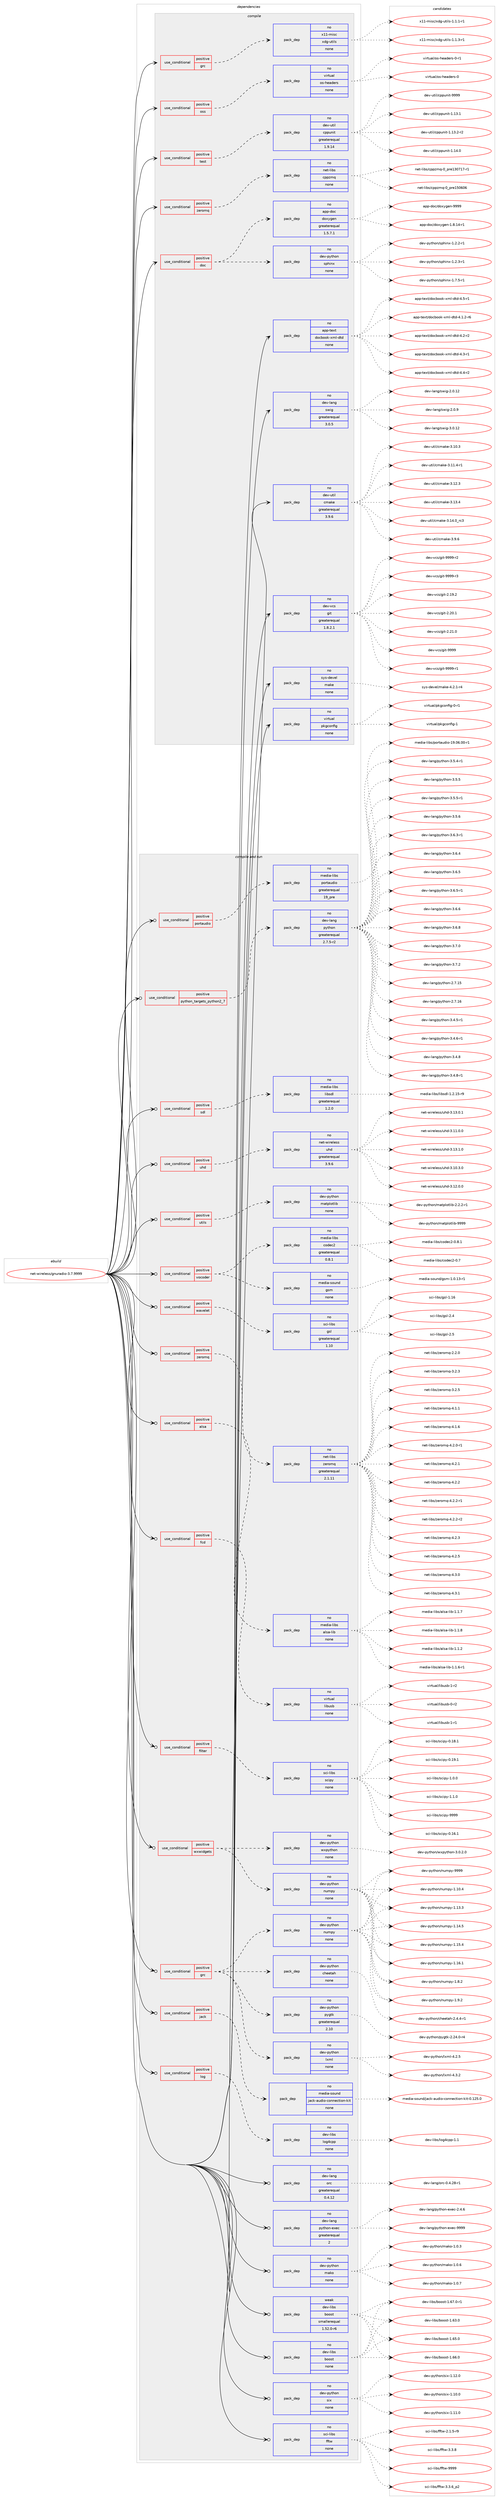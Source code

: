 digraph prolog {

# *************
# Graph options
# *************

newrank=true;
concentrate=true;
compound=true;
graph [rankdir=LR,fontname=Helvetica,fontsize=10,ranksep=1.5];#, ranksep=2.5, nodesep=0.2];
edge  [arrowhead=vee];
node  [fontname=Helvetica,fontsize=10];

# **********
# The ebuild
# **********

subgraph cluster_leftcol {
color=gray;
rank=same;
label=<<i>ebuild</i>>;
id [label="net-wireless/gnuradio-3.7.9999", color=red, width=4, href="../net-wireless/gnuradio-3.7.9999.svg"];
}

# ****************
# The dependencies
# ****************

subgraph cluster_midcol {
color=gray;
label=<<i>dependencies</i>>;
subgraph cluster_compile {
fillcolor="#eeeeee";
style=filled;
label=<<i>compile</i>>;
subgraph cond451249 {
dependency1680207 [label=<<TABLE BORDER="0" CELLBORDER="1" CELLSPACING="0" CELLPADDING="4"><TR><TD ROWSPAN="3" CELLPADDING="10">use_conditional</TD></TR><TR><TD>positive</TD></TR><TR><TD>doc</TD></TR></TABLE>>, shape=none, color=red];
subgraph pack1201454 {
dependency1680208 [label=<<TABLE BORDER="0" CELLBORDER="1" CELLSPACING="0" CELLPADDING="4" WIDTH="220"><TR><TD ROWSPAN="6" CELLPADDING="30">pack_dep</TD></TR><TR><TD WIDTH="110">no</TD></TR><TR><TD>app-doc</TD></TR><TR><TD>doxygen</TD></TR><TR><TD>greaterequal</TD></TR><TR><TD>1.5.7.1</TD></TR></TABLE>>, shape=none, color=blue];
}
dependency1680207:e -> dependency1680208:w [weight=20,style="dashed",arrowhead="vee"];
subgraph pack1201455 {
dependency1680209 [label=<<TABLE BORDER="0" CELLBORDER="1" CELLSPACING="0" CELLPADDING="4" WIDTH="220"><TR><TD ROWSPAN="6" CELLPADDING="30">pack_dep</TD></TR><TR><TD WIDTH="110">no</TD></TR><TR><TD>dev-python</TD></TR><TR><TD>sphinx</TD></TR><TR><TD>none</TD></TR><TR><TD></TD></TR></TABLE>>, shape=none, color=blue];
}
dependency1680207:e -> dependency1680209:w [weight=20,style="dashed",arrowhead="vee"];
}
id:e -> dependency1680207:w [weight=20,style="solid",arrowhead="vee"];
subgraph cond451250 {
dependency1680210 [label=<<TABLE BORDER="0" CELLBORDER="1" CELLSPACING="0" CELLPADDING="4"><TR><TD ROWSPAN="3" CELLPADDING="10">use_conditional</TD></TR><TR><TD>positive</TD></TR><TR><TD>grc</TD></TR></TABLE>>, shape=none, color=red];
subgraph pack1201456 {
dependency1680211 [label=<<TABLE BORDER="0" CELLBORDER="1" CELLSPACING="0" CELLPADDING="4" WIDTH="220"><TR><TD ROWSPAN="6" CELLPADDING="30">pack_dep</TD></TR><TR><TD WIDTH="110">no</TD></TR><TR><TD>x11-misc</TD></TR><TR><TD>xdg-utils</TD></TR><TR><TD>none</TD></TR><TR><TD></TD></TR></TABLE>>, shape=none, color=blue];
}
dependency1680210:e -> dependency1680211:w [weight=20,style="dashed",arrowhead="vee"];
}
id:e -> dependency1680210:w [weight=20,style="solid",arrowhead="vee"];
subgraph cond451251 {
dependency1680212 [label=<<TABLE BORDER="0" CELLBORDER="1" CELLSPACING="0" CELLPADDING="4"><TR><TD ROWSPAN="3" CELLPADDING="10">use_conditional</TD></TR><TR><TD>positive</TD></TR><TR><TD>oss</TD></TR></TABLE>>, shape=none, color=red];
subgraph pack1201457 {
dependency1680213 [label=<<TABLE BORDER="0" CELLBORDER="1" CELLSPACING="0" CELLPADDING="4" WIDTH="220"><TR><TD ROWSPAN="6" CELLPADDING="30">pack_dep</TD></TR><TR><TD WIDTH="110">no</TD></TR><TR><TD>virtual</TD></TR><TR><TD>os-headers</TD></TR><TR><TD>none</TD></TR><TR><TD></TD></TR></TABLE>>, shape=none, color=blue];
}
dependency1680212:e -> dependency1680213:w [weight=20,style="dashed",arrowhead="vee"];
}
id:e -> dependency1680212:w [weight=20,style="solid",arrowhead="vee"];
subgraph cond451252 {
dependency1680214 [label=<<TABLE BORDER="0" CELLBORDER="1" CELLSPACING="0" CELLPADDING="4"><TR><TD ROWSPAN="3" CELLPADDING="10">use_conditional</TD></TR><TR><TD>positive</TD></TR><TR><TD>test</TD></TR></TABLE>>, shape=none, color=red];
subgraph pack1201458 {
dependency1680215 [label=<<TABLE BORDER="0" CELLBORDER="1" CELLSPACING="0" CELLPADDING="4" WIDTH="220"><TR><TD ROWSPAN="6" CELLPADDING="30">pack_dep</TD></TR><TR><TD WIDTH="110">no</TD></TR><TR><TD>dev-util</TD></TR><TR><TD>cppunit</TD></TR><TR><TD>greaterequal</TD></TR><TR><TD>1.9.14</TD></TR></TABLE>>, shape=none, color=blue];
}
dependency1680214:e -> dependency1680215:w [weight=20,style="dashed",arrowhead="vee"];
}
id:e -> dependency1680214:w [weight=20,style="solid",arrowhead="vee"];
subgraph cond451253 {
dependency1680216 [label=<<TABLE BORDER="0" CELLBORDER="1" CELLSPACING="0" CELLPADDING="4"><TR><TD ROWSPAN="3" CELLPADDING="10">use_conditional</TD></TR><TR><TD>positive</TD></TR><TR><TD>zeromq</TD></TR></TABLE>>, shape=none, color=red];
subgraph pack1201459 {
dependency1680217 [label=<<TABLE BORDER="0" CELLBORDER="1" CELLSPACING="0" CELLPADDING="4" WIDTH="220"><TR><TD ROWSPAN="6" CELLPADDING="30">pack_dep</TD></TR><TR><TD WIDTH="110">no</TD></TR><TR><TD>net-libs</TD></TR><TR><TD>cppzmq</TD></TR><TR><TD>none</TD></TR><TR><TD></TD></TR></TABLE>>, shape=none, color=blue];
}
dependency1680216:e -> dependency1680217:w [weight=20,style="dashed",arrowhead="vee"];
}
id:e -> dependency1680216:w [weight=20,style="solid",arrowhead="vee"];
subgraph pack1201460 {
dependency1680218 [label=<<TABLE BORDER="0" CELLBORDER="1" CELLSPACING="0" CELLPADDING="4" WIDTH="220"><TR><TD ROWSPAN="6" CELLPADDING="30">pack_dep</TD></TR><TR><TD WIDTH="110">no</TD></TR><TR><TD>app-text</TD></TR><TR><TD>docbook-xml-dtd</TD></TR><TR><TD>none</TD></TR><TR><TD></TD></TR></TABLE>>, shape=none, color=blue];
}
id:e -> dependency1680218:w [weight=20,style="solid",arrowhead="vee"];
subgraph pack1201461 {
dependency1680219 [label=<<TABLE BORDER="0" CELLBORDER="1" CELLSPACING="0" CELLPADDING="4" WIDTH="220"><TR><TD ROWSPAN="6" CELLPADDING="30">pack_dep</TD></TR><TR><TD WIDTH="110">no</TD></TR><TR><TD>dev-lang</TD></TR><TR><TD>swig</TD></TR><TR><TD>greaterequal</TD></TR><TR><TD>3.0.5</TD></TR></TABLE>>, shape=none, color=blue];
}
id:e -> dependency1680219:w [weight=20,style="solid",arrowhead="vee"];
subgraph pack1201462 {
dependency1680220 [label=<<TABLE BORDER="0" CELLBORDER="1" CELLSPACING="0" CELLPADDING="4" WIDTH="220"><TR><TD ROWSPAN="6" CELLPADDING="30">pack_dep</TD></TR><TR><TD WIDTH="110">no</TD></TR><TR><TD>dev-util</TD></TR><TR><TD>cmake</TD></TR><TR><TD>greaterequal</TD></TR><TR><TD>3.9.6</TD></TR></TABLE>>, shape=none, color=blue];
}
id:e -> dependency1680220:w [weight=20,style="solid",arrowhead="vee"];
subgraph pack1201463 {
dependency1680221 [label=<<TABLE BORDER="0" CELLBORDER="1" CELLSPACING="0" CELLPADDING="4" WIDTH="220"><TR><TD ROWSPAN="6" CELLPADDING="30">pack_dep</TD></TR><TR><TD WIDTH="110">no</TD></TR><TR><TD>dev-vcs</TD></TR><TR><TD>git</TD></TR><TR><TD>greaterequal</TD></TR><TR><TD>1.8.2.1</TD></TR></TABLE>>, shape=none, color=blue];
}
id:e -> dependency1680221:w [weight=20,style="solid",arrowhead="vee"];
subgraph pack1201464 {
dependency1680222 [label=<<TABLE BORDER="0" CELLBORDER="1" CELLSPACING="0" CELLPADDING="4" WIDTH="220"><TR><TD ROWSPAN="6" CELLPADDING="30">pack_dep</TD></TR><TR><TD WIDTH="110">no</TD></TR><TR><TD>sys-devel</TD></TR><TR><TD>make</TD></TR><TR><TD>none</TD></TR><TR><TD></TD></TR></TABLE>>, shape=none, color=blue];
}
id:e -> dependency1680222:w [weight=20,style="solid",arrowhead="vee"];
subgraph pack1201465 {
dependency1680223 [label=<<TABLE BORDER="0" CELLBORDER="1" CELLSPACING="0" CELLPADDING="4" WIDTH="220"><TR><TD ROWSPAN="6" CELLPADDING="30">pack_dep</TD></TR><TR><TD WIDTH="110">no</TD></TR><TR><TD>virtual</TD></TR><TR><TD>pkgconfig</TD></TR><TR><TD>none</TD></TR><TR><TD></TD></TR></TABLE>>, shape=none, color=blue];
}
id:e -> dependency1680223:w [weight=20,style="solid",arrowhead="vee"];
}
subgraph cluster_compileandrun {
fillcolor="#eeeeee";
style=filled;
label=<<i>compile and run</i>>;
subgraph cond451254 {
dependency1680224 [label=<<TABLE BORDER="0" CELLBORDER="1" CELLSPACING="0" CELLPADDING="4"><TR><TD ROWSPAN="3" CELLPADDING="10">use_conditional</TD></TR><TR><TD>positive</TD></TR><TR><TD>alsa</TD></TR></TABLE>>, shape=none, color=red];
subgraph pack1201466 {
dependency1680225 [label=<<TABLE BORDER="0" CELLBORDER="1" CELLSPACING="0" CELLPADDING="4" WIDTH="220"><TR><TD ROWSPAN="6" CELLPADDING="30">pack_dep</TD></TR><TR><TD WIDTH="110">no</TD></TR><TR><TD>media-libs</TD></TR><TR><TD>alsa-lib</TD></TR><TR><TD>none</TD></TR><TR><TD></TD></TR></TABLE>>, shape=none, color=blue];
}
dependency1680224:e -> dependency1680225:w [weight=20,style="dashed",arrowhead="vee"];
}
id:e -> dependency1680224:w [weight=20,style="solid",arrowhead="odotvee"];
subgraph cond451255 {
dependency1680226 [label=<<TABLE BORDER="0" CELLBORDER="1" CELLSPACING="0" CELLPADDING="4"><TR><TD ROWSPAN="3" CELLPADDING="10">use_conditional</TD></TR><TR><TD>positive</TD></TR><TR><TD>fcd</TD></TR></TABLE>>, shape=none, color=red];
subgraph pack1201467 {
dependency1680227 [label=<<TABLE BORDER="0" CELLBORDER="1" CELLSPACING="0" CELLPADDING="4" WIDTH="220"><TR><TD ROWSPAN="6" CELLPADDING="30">pack_dep</TD></TR><TR><TD WIDTH="110">no</TD></TR><TR><TD>virtual</TD></TR><TR><TD>libusb</TD></TR><TR><TD>none</TD></TR><TR><TD></TD></TR></TABLE>>, shape=none, color=blue];
}
dependency1680226:e -> dependency1680227:w [weight=20,style="dashed",arrowhead="vee"];
}
id:e -> dependency1680226:w [weight=20,style="solid",arrowhead="odotvee"];
subgraph cond451256 {
dependency1680228 [label=<<TABLE BORDER="0" CELLBORDER="1" CELLSPACING="0" CELLPADDING="4"><TR><TD ROWSPAN="3" CELLPADDING="10">use_conditional</TD></TR><TR><TD>positive</TD></TR><TR><TD>filter</TD></TR></TABLE>>, shape=none, color=red];
subgraph pack1201468 {
dependency1680229 [label=<<TABLE BORDER="0" CELLBORDER="1" CELLSPACING="0" CELLPADDING="4" WIDTH="220"><TR><TD ROWSPAN="6" CELLPADDING="30">pack_dep</TD></TR><TR><TD WIDTH="110">no</TD></TR><TR><TD>sci-libs</TD></TR><TR><TD>scipy</TD></TR><TR><TD>none</TD></TR><TR><TD></TD></TR></TABLE>>, shape=none, color=blue];
}
dependency1680228:e -> dependency1680229:w [weight=20,style="dashed",arrowhead="vee"];
}
id:e -> dependency1680228:w [weight=20,style="solid",arrowhead="odotvee"];
subgraph cond451257 {
dependency1680230 [label=<<TABLE BORDER="0" CELLBORDER="1" CELLSPACING="0" CELLPADDING="4"><TR><TD ROWSPAN="3" CELLPADDING="10">use_conditional</TD></TR><TR><TD>positive</TD></TR><TR><TD>grc</TD></TR></TABLE>>, shape=none, color=red];
subgraph pack1201469 {
dependency1680231 [label=<<TABLE BORDER="0" CELLBORDER="1" CELLSPACING="0" CELLPADDING="4" WIDTH="220"><TR><TD ROWSPAN="6" CELLPADDING="30">pack_dep</TD></TR><TR><TD WIDTH="110">no</TD></TR><TR><TD>dev-python</TD></TR><TR><TD>cheetah</TD></TR><TR><TD>none</TD></TR><TR><TD></TD></TR></TABLE>>, shape=none, color=blue];
}
dependency1680230:e -> dependency1680231:w [weight=20,style="dashed",arrowhead="vee"];
subgraph pack1201470 {
dependency1680232 [label=<<TABLE BORDER="0" CELLBORDER="1" CELLSPACING="0" CELLPADDING="4" WIDTH="220"><TR><TD ROWSPAN="6" CELLPADDING="30">pack_dep</TD></TR><TR><TD WIDTH="110">no</TD></TR><TR><TD>dev-python</TD></TR><TR><TD>lxml</TD></TR><TR><TD>none</TD></TR><TR><TD></TD></TR></TABLE>>, shape=none, color=blue];
}
dependency1680230:e -> dependency1680232:w [weight=20,style="dashed",arrowhead="vee"];
subgraph pack1201471 {
dependency1680233 [label=<<TABLE BORDER="0" CELLBORDER="1" CELLSPACING="0" CELLPADDING="4" WIDTH="220"><TR><TD ROWSPAN="6" CELLPADDING="30">pack_dep</TD></TR><TR><TD WIDTH="110">no</TD></TR><TR><TD>dev-python</TD></TR><TR><TD>pygtk</TD></TR><TR><TD>greaterequal</TD></TR><TR><TD>2.10</TD></TR></TABLE>>, shape=none, color=blue];
}
dependency1680230:e -> dependency1680233:w [weight=20,style="dashed",arrowhead="vee"];
subgraph pack1201472 {
dependency1680234 [label=<<TABLE BORDER="0" CELLBORDER="1" CELLSPACING="0" CELLPADDING="4" WIDTH="220"><TR><TD ROWSPAN="6" CELLPADDING="30">pack_dep</TD></TR><TR><TD WIDTH="110">no</TD></TR><TR><TD>dev-python</TD></TR><TR><TD>numpy</TD></TR><TR><TD>none</TD></TR><TR><TD></TD></TR></TABLE>>, shape=none, color=blue];
}
dependency1680230:e -> dependency1680234:w [weight=20,style="dashed",arrowhead="vee"];
}
id:e -> dependency1680230:w [weight=20,style="solid",arrowhead="odotvee"];
subgraph cond451258 {
dependency1680235 [label=<<TABLE BORDER="0" CELLBORDER="1" CELLSPACING="0" CELLPADDING="4"><TR><TD ROWSPAN="3" CELLPADDING="10">use_conditional</TD></TR><TR><TD>positive</TD></TR><TR><TD>jack</TD></TR></TABLE>>, shape=none, color=red];
subgraph pack1201473 {
dependency1680236 [label=<<TABLE BORDER="0" CELLBORDER="1" CELLSPACING="0" CELLPADDING="4" WIDTH="220"><TR><TD ROWSPAN="6" CELLPADDING="30">pack_dep</TD></TR><TR><TD WIDTH="110">no</TD></TR><TR><TD>media-sound</TD></TR><TR><TD>jack-audio-connection-kit</TD></TR><TR><TD>none</TD></TR><TR><TD></TD></TR></TABLE>>, shape=none, color=blue];
}
dependency1680235:e -> dependency1680236:w [weight=20,style="dashed",arrowhead="vee"];
}
id:e -> dependency1680235:w [weight=20,style="solid",arrowhead="odotvee"];
subgraph cond451259 {
dependency1680237 [label=<<TABLE BORDER="0" CELLBORDER="1" CELLSPACING="0" CELLPADDING="4"><TR><TD ROWSPAN="3" CELLPADDING="10">use_conditional</TD></TR><TR><TD>positive</TD></TR><TR><TD>log</TD></TR></TABLE>>, shape=none, color=red];
subgraph pack1201474 {
dependency1680238 [label=<<TABLE BORDER="0" CELLBORDER="1" CELLSPACING="0" CELLPADDING="4" WIDTH="220"><TR><TD ROWSPAN="6" CELLPADDING="30">pack_dep</TD></TR><TR><TD WIDTH="110">no</TD></TR><TR><TD>dev-libs</TD></TR><TR><TD>log4cpp</TD></TR><TR><TD>none</TD></TR><TR><TD></TD></TR></TABLE>>, shape=none, color=blue];
}
dependency1680237:e -> dependency1680238:w [weight=20,style="dashed",arrowhead="vee"];
}
id:e -> dependency1680237:w [weight=20,style="solid",arrowhead="odotvee"];
subgraph cond451260 {
dependency1680239 [label=<<TABLE BORDER="0" CELLBORDER="1" CELLSPACING="0" CELLPADDING="4"><TR><TD ROWSPAN="3" CELLPADDING="10">use_conditional</TD></TR><TR><TD>positive</TD></TR><TR><TD>portaudio</TD></TR></TABLE>>, shape=none, color=red];
subgraph pack1201475 {
dependency1680240 [label=<<TABLE BORDER="0" CELLBORDER="1" CELLSPACING="0" CELLPADDING="4" WIDTH="220"><TR><TD ROWSPAN="6" CELLPADDING="30">pack_dep</TD></TR><TR><TD WIDTH="110">no</TD></TR><TR><TD>media-libs</TD></TR><TR><TD>portaudio</TD></TR><TR><TD>greaterequal</TD></TR><TR><TD>19_pre</TD></TR></TABLE>>, shape=none, color=blue];
}
dependency1680239:e -> dependency1680240:w [weight=20,style="dashed",arrowhead="vee"];
}
id:e -> dependency1680239:w [weight=20,style="solid",arrowhead="odotvee"];
subgraph cond451261 {
dependency1680241 [label=<<TABLE BORDER="0" CELLBORDER="1" CELLSPACING="0" CELLPADDING="4"><TR><TD ROWSPAN="3" CELLPADDING="10">use_conditional</TD></TR><TR><TD>positive</TD></TR><TR><TD>python_targets_python2_7</TD></TR></TABLE>>, shape=none, color=red];
subgraph pack1201476 {
dependency1680242 [label=<<TABLE BORDER="0" CELLBORDER="1" CELLSPACING="0" CELLPADDING="4" WIDTH="220"><TR><TD ROWSPAN="6" CELLPADDING="30">pack_dep</TD></TR><TR><TD WIDTH="110">no</TD></TR><TR><TD>dev-lang</TD></TR><TR><TD>python</TD></TR><TR><TD>greaterequal</TD></TR><TR><TD>2.7.5-r2</TD></TR></TABLE>>, shape=none, color=blue];
}
dependency1680241:e -> dependency1680242:w [weight=20,style="dashed",arrowhead="vee"];
}
id:e -> dependency1680241:w [weight=20,style="solid",arrowhead="odotvee"];
subgraph cond451262 {
dependency1680243 [label=<<TABLE BORDER="0" CELLBORDER="1" CELLSPACING="0" CELLPADDING="4"><TR><TD ROWSPAN="3" CELLPADDING="10">use_conditional</TD></TR><TR><TD>positive</TD></TR><TR><TD>sdl</TD></TR></TABLE>>, shape=none, color=red];
subgraph pack1201477 {
dependency1680244 [label=<<TABLE BORDER="0" CELLBORDER="1" CELLSPACING="0" CELLPADDING="4" WIDTH="220"><TR><TD ROWSPAN="6" CELLPADDING="30">pack_dep</TD></TR><TR><TD WIDTH="110">no</TD></TR><TR><TD>media-libs</TD></TR><TR><TD>libsdl</TD></TR><TR><TD>greaterequal</TD></TR><TR><TD>1.2.0</TD></TR></TABLE>>, shape=none, color=blue];
}
dependency1680243:e -> dependency1680244:w [weight=20,style="dashed",arrowhead="vee"];
}
id:e -> dependency1680243:w [weight=20,style="solid",arrowhead="odotvee"];
subgraph cond451263 {
dependency1680245 [label=<<TABLE BORDER="0" CELLBORDER="1" CELLSPACING="0" CELLPADDING="4"><TR><TD ROWSPAN="3" CELLPADDING="10">use_conditional</TD></TR><TR><TD>positive</TD></TR><TR><TD>uhd</TD></TR></TABLE>>, shape=none, color=red];
subgraph pack1201478 {
dependency1680246 [label=<<TABLE BORDER="0" CELLBORDER="1" CELLSPACING="0" CELLPADDING="4" WIDTH="220"><TR><TD ROWSPAN="6" CELLPADDING="30">pack_dep</TD></TR><TR><TD WIDTH="110">no</TD></TR><TR><TD>net-wireless</TD></TR><TR><TD>uhd</TD></TR><TR><TD>greaterequal</TD></TR><TR><TD>3.9.6</TD></TR></TABLE>>, shape=none, color=blue];
}
dependency1680245:e -> dependency1680246:w [weight=20,style="dashed",arrowhead="vee"];
}
id:e -> dependency1680245:w [weight=20,style="solid",arrowhead="odotvee"];
subgraph cond451264 {
dependency1680247 [label=<<TABLE BORDER="0" CELLBORDER="1" CELLSPACING="0" CELLPADDING="4"><TR><TD ROWSPAN="3" CELLPADDING="10">use_conditional</TD></TR><TR><TD>positive</TD></TR><TR><TD>utils</TD></TR></TABLE>>, shape=none, color=red];
subgraph pack1201479 {
dependency1680248 [label=<<TABLE BORDER="0" CELLBORDER="1" CELLSPACING="0" CELLPADDING="4" WIDTH="220"><TR><TD ROWSPAN="6" CELLPADDING="30">pack_dep</TD></TR><TR><TD WIDTH="110">no</TD></TR><TR><TD>dev-python</TD></TR><TR><TD>matplotlib</TD></TR><TR><TD>none</TD></TR><TR><TD></TD></TR></TABLE>>, shape=none, color=blue];
}
dependency1680247:e -> dependency1680248:w [weight=20,style="dashed",arrowhead="vee"];
}
id:e -> dependency1680247:w [weight=20,style="solid",arrowhead="odotvee"];
subgraph cond451265 {
dependency1680249 [label=<<TABLE BORDER="0" CELLBORDER="1" CELLSPACING="0" CELLPADDING="4"><TR><TD ROWSPAN="3" CELLPADDING="10">use_conditional</TD></TR><TR><TD>positive</TD></TR><TR><TD>vocoder</TD></TR></TABLE>>, shape=none, color=red];
subgraph pack1201480 {
dependency1680250 [label=<<TABLE BORDER="0" CELLBORDER="1" CELLSPACING="0" CELLPADDING="4" WIDTH="220"><TR><TD ROWSPAN="6" CELLPADDING="30">pack_dep</TD></TR><TR><TD WIDTH="110">no</TD></TR><TR><TD>media-sound</TD></TR><TR><TD>gsm</TD></TR><TR><TD>none</TD></TR><TR><TD></TD></TR></TABLE>>, shape=none, color=blue];
}
dependency1680249:e -> dependency1680250:w [weight=20,style="dashed",arrowhead="vee"];
subgraph pack1201481 {
dependency1680251 [label=<<TABLE BORDER="0" CELLBORDER="1" CELLSPACING="0" CELLPADDING="4" WIDTH="220"><TR><TD ROWSPAN="6" CELLPADDING="30">pack_dep</TD></TR><TR><TD WIDTH="110">no</TD></TR><TR><TD>media-libs</TD></TR><TR><TD>codec2</TD></TR><TR><TD>greaterequal</TD></TR><TR><TD>0.8.1</TD></TR></TABLE>>, shape=none, color=blue];
}
dependency1680249:e -> dependency1680251:w [weight=20,style="dashed",arrowhead="vee"];
}
id:e -> dependency1680249:w [weight=20,style="solid",arrowhead="odotvee"];
subgraph cond451266 {
dependency1680252 [label=<<TABLE BORDER="0" CELLBORDER="1" CELLSPACING="0" CELLPADDING="4"><TR><TD ROWSPAN="3" CELLPADDING="10">use_conditional</TD></TR><TR><TD>positive</TD></TR><TR><TD>wavelet</TD></TR></TABLE>>, shape=none, color=red];
subgraph pack1201482 {
dependency1680253 [label=<<TABLE BORDER="0" CELLBORDER="1" CELLSPACING="0" CELLPADDING="4" WIDTH="220"><TR><TD ROWSPAN="6" CELLPADDING="30">pack_dep</TD></TR><TR><TD WIDTH="110">no</TD></TR><TR><TD>sci-libs</TD></TR><TR><TD>gsl</TD></TR><TR><TD>greaterequal</TD></TR><TR><TD>1.10</TD></TR></TABLE>>, shape=none, color=blue];
}
dependency1680252:e -> dependency1680253:w [weight=20,style="dashed",arrowhead="vee"];
}
id:e -> dependency1680252:w [weight=20,style="solid",arrowhead="odotvee"];
subgraph cond451267 {
dependency1680254 [label=<<TABLE BORDER="0" CELLBORDER="1" CELLSPACING="0" CELLPADDING="4"><TR><TD ROWSPAN="3" CELLPADDING="10">use_conditional</TD></TR><TR><TD>positive</TD></TR><TR><TD>wxwidgets</TD></TR></TABLE>>, shape=none, color=red];
subgraph pack1201483 {
dependency1680255 [label=<<TABLE BORDER="0" CELLBORDER="1" CELLSPACING="0" CELLPADDING="4" WIDTH="220"><TR><TD ROWSPAN="6" CELLPADDING="30">pack_dep</TD></TR><TR><TD WIDTH="110">no</TD></TR><TR><TD>dev-python</TD></TR><TR><TD>wxpython</TD></TR><TR><TD>none</TD></TR><TR><TD></TD></TR></TABLE>>, shape=none, color=blue];
}
dependency1680254:e -> dependency1680255:w [weight=20,style="dashed",arrowhead="vee"];
subgraph pack1201484 {
dependency1680256 [label=<<TABLE BORDER="0" CELLBORDER="1" CELLSPACING="0" CELLPADDING="4" WIDTH="220"><TR><TD ROWSPAN="6" CELLPADDING="30">pack_dep</TD></TR><TR><TD WIDTH="110">no</TD></TR><TR><TD>dev-python</TD></TR><TR><TD>numpy</TD></TR><TR><TD>none</TD></TR><TR><TD></TD></TR></TABLE>>, shape=none, color=blue];
}
dependency1680254:e -> dependency1680256:w [weight=20,style="dashed",arrowhead="vee"];
}
id:e -> dependency1680254:w [weight=20,style="solid",arrowhead="odotvee"];
subgraph cond451268 {
dependency1680257 [label=<<TABLE BORDER="0" CELLBORDER="1" CELLSPACING="0" CELLPADDING="4"><TR><TD ROWSPAN="3" CELLPADDING="10">use_conditional</TD></TR><TR><TD>positive</TD></TR><TR><TD>zeromq</TD></TR></TABLE>>, shape=none, color=red];
subgraph pack1201485 {
dependency1680258 [label=<<TABLE BORDER="0" CELLBORDER="1" CELLSPACING="0" CELLPADDING="4" WIDTH="220"><TR><TD ROWSPAN="6" CELLPADDING="30">pack_dep</TD></TR><TR><TD WIDTH="110">no</TD></TR><TR><TD>net-libs</TD></TR><TR><TD>zeromq</TD></TR><TR><TD>greaterequal</TD></TR><TR><TD>2.1.11</TD></TR></TABLE>>, shape=none, color=blue];
}
dependency1680257:e -> dependency1680258:w [weight=20,style="dashed",arrowhead="vee"];
}
id:e -> dependency1680257:w [weight=20,style="solid",arrowhead="odotvee"];
subgraph pack1201486 {
dependency1680259 [label=<<TABLE BORDER="0" CELLBORDER="1" CELLSPACING="0" CELLPADDING="4" WIDTH="220"><TR><TD ROWSPAN="6" CELLPADDING="30">pack_dep</TD></TR><TR><TD WIDTH="110">no</TD></TR><TR><TD>dev-lang</TD></TR><TR><TD>orc</TD></TR><TR><TD>greaterequal</TD></TR><TR><TD>0.4.12</TD></TR></TABLE>>, shape=none, color=blue];
}
id:e -> dependency1680259:w [weight=20,style="solid",arrowhead="odotvee"];
subgraph pack1201487 {
dependency1680260 [label=<<TABLE BORDER="0" CELLBORDER="1" CELLSPACING="0" CELLPADDING="4" WIDTH="220"><TR><TD ROWSPAN="6" CELLPADDING="30">pack_dep</TD></TR><TR><TD WIDTH="110">no</TD></TR><TR><TD>dev-lang</TD></TR><TR><TD>python-exec</TD></TR><TR><TD>greaterequal</TD></TR><TR><TD>2</TD></TR></TABLE>>, shape=none, color=blue];
}
id:e -> dependency1680260:w [weight=20,style="solid",arrowhead="odotvee"];
subgraph pack1201488 {
dependency1680261 [label=<<TABLE BORDER="0" CELLBORDER="1" CELLSPACING="0" CELLPADDING="4" WIDTH="220"><TR><TD ROWSPAN="6" CELLPADDING="30">pack_dep</TD></TR><TR><TD WIDTH="110">no</TD></TR><TR><TD>dev-libs</TD></TR><TR><TD>boost</TD></TR><TR><TD>none</TD></TR><TR><TD></TD></TR></TABLE>>, shape=none, color=blue];
}
id:e -> dependency1680261:w [weight=20,style="solid",arrowhead="odotvee"];
subgraph pack1201489 {
dependency1680262 [label=<<TABLE BORDER="0" CELLBORDER="1" CELLSPACING="0" CELLPADDING="4" WIDTH="220"><TR><TD ROWSPAN="6" CELLPADDING="30">pack_dep</TD></TR><TR><TD WIDTH="110">no</TD></TR><TR><TD>dev-python</TD></TR><TR><TD>mako</TD></TR><TR><TD>none</TD></TR><TR><TD></TD></TR></TABLE>>, shape=none, color=blue];
}
id:e -> dependency1680262:w [weight=20,style="solid",arrowhead="odotvee"];
subgraph pack1201490 {
dependency1680263 [label=<<TABLE BORDER="0" CELLBORDER="1" CELLSPACING="0" CELLPADDING="4" WIDTH="220"><TR><TD ROWSPAN="6" CELLPADDING="30">pack_dep</TD></TR><TR><TD WIDTH="110">no</TD></TR><TR><TD>dev-python</TD></TR><TR><TD>six</TD></TR><TR><TD>none</TD></TR><TR><TD></TD></TR></TABLE>>, shape=none, color=blue];
}
id:e -> dependency1680263:w [weight=20,style="solid",arrowhead="odotvee"];
subgraph pack1201491 {
dependency1680264 [label=<<TABLE BORDER="0" CELLBORDER="1" CELLSPACING="0" CELLPADDING="4" WIDTH="220"><TR><TD ROWSPAN="6" CELLPADDING="30">pack_dep</TD></TR><TR><TD WIDTH="110">no</TD></TR><TR><TD>sci-libs</TD></TR><TR><TD>fftw</TD></TR><TR><TD>none</TD></TR><TR><TD></TD></TR></TABLE>>, shape=none, color=blue];
}
id:e -> dependency1680264:w [weight=20,style="solid",arrowhead="odotvee"];
subgraph pack1201492 {
dependency1680265 [label=<<TABLE BORDER="0" CELLBORDER="1" CELLSPACING="0" CELLPADDING="4" WIDTH="220"><TR><TD ROWSPAN="6" CELLPADDING="30">pack_dep</TD></TR><TR><TD WIDTH="110">weak</TD></TR><TR><TD>dev-libs</TD></TR><TR><TD>boost</TD></TR><TR><TD>smallerequal</TD></TR><TR><TD>1.52.0-r6</TD></TR></TABLE>>, shape=none, color=blue];
}
id:e -> dependency1680265:w [weight=20,style="solid",arrowhead="odotvee"];
}
subgraph cluster_run {
fillcolor="#eeeeee";
style=filled;
label=<<i>run</i>>;
}
}

# **************
# The candidates
# **************

subgraph cluster_choices {
rank=same;
color=gray;
label=<<i>candidates</i>>;

subgraph choice1201454 {
color=black;
nodesep=1;
choice97112112451001119947100111120121103101110454946564649524511449 [label="app-doc/doxygen-1.8.14-r1", color=red, width=4,href="../app-doc/doxygen-1.8.14-r1.svg"];
choice971121124510011199471001111201211031011104557575757 [label="app-doc/doxygen-9999", color=red, width=4,href="../app-doc/doxygen-9999.svg"];
dependency1680208:e -> choice97112112451001119947100111120121103101110454946564649524511449:w [style=dotted,weight="100"];
dependency1680208:e -> choice971121124510011199471001111201211031011104557575757:w [style=dotted,weight="100"];
}
subgraph choice1201455 {
color=black;
nodesep=1;
choice10010111845112121116104111110471151121041051101204549465046504511449 [label="dev-python/sphinx-1.2.2-r1", color=red, width=4,href="../dev-python/sphinx-1.2.2-r1.svg"];
choice10010111845112121116104111110471151121041051101204549465046514511449 [label="dev-python/sphinx-1.2.3-r1", color=red, width=4,href="../dev-python/sphinx-1.2.3-r1.svg"];
choice10010111845112121116104111110471151121041051101204549465546534511449 [label="dev-python/sphinx-1.7.5-r1", color=red, width=4,href="../dev-python/sphinx-1.7.5-r1.svg"];
dependency1680209:e -> choice10010111845112121116104111110471151121041051101204549465046504511449:w [style=dotted,weight="100"];
dependency1680209:e -> choice10010111845112121116104111110471151121041051101204549465046514511449:w [style=dotted,weight="100"];
dependency1680209:e -> choice10010111845112121116104111110471151121041051101204549465546534511449:w [style=dotted,weight="100"];
}
subgraph choice1201456 {
color=black;
nodesep=1;
choice1204949451091051159947120100103451171161051081154549464946494511449 [label="x11-misc/xdg-utils-1.1.1-r1", color=red, width=4,href="../x11-misc/xdg-utils-1.1.1-r1.svg"];
choice1204949451091051159947120100103451171161051081154549464946514511449 [label="x11-misc/xdg-utils-1.1.3-r1", color=red, width=4,href="../x11-misc/xdg-utils-1.1.3-r1.svg"];
dependency1680211:e -> choice1204949451091051159947120100103451171161051081154549464946494511449:w [style=dotted,weight="100"];
dependency1680211:e -> choice1204949451091051159947120100103451171161051081154549464946514511449:w [style=dotted,weight="100"];
}
subgraph choice1201457 {
color=black;
nodesep=1;
choice118105114116117971084711111545104101971001011141154548 [label="virtual/os-headers-0", color=red, width=4,href="../virtual/os-headers-0.svg"];
choice1181051141161179710847111115451041019710010111411545484511449 [label="virtual/os-headers-0-r1", color=red, width=4,href="../virtual/os-headers-0-r1.svg"];
dependency1680213:e -> choice118105114116117971084711111545104101971001011141154548:w [style=dotted,weight="100"];
dependency1680213:e -> choice1181051141161179710847111115451041019710010111411545484511449:w [style=dotted,weight="100"];
}
subgraph choice1201458 {
color=black;
nodesep=1;
choice10010111845117116105108479911211211711010511645494649514649 [label="dev-util/cppunit-1.13.1", color=red, width=4,href="../dev-util/cppunit-1.13.1.svg"];
choice100101118451171161051084799112112117110105116454946495146504511450 [label="dev-util/cppunit-1.13.2-r2", color=red, width=4,href="../dev-util/cppunit-1.13.2-r2.svg"];
choice10010111845117116105108479911211211711010511645494649524648 [label="dev-util/cppunit-1.14.0", color=red, width=4,href="../dev-util/cppunit-1.14.0.svg"];
choice1001011184511711610510847991121121171101051164557575757 [label="dev-util/cppunit-9999", color=red, width=4,href="../dev-util/cppunit-9999.svg"];
dependency1680215:e -> choice10010111845117116105108479911211211711010511645494649514649:w [style=dotted,weight="100"];
dependency1680215:e -> choice100101118451171161051084799112112117110105116454946495146504511450:w [style=dotted,weight="100"];
dependency1680215:e -> choice10010111845117116105108479911211211711010511645494649524648:w [style=dotted,weight="100"];
dependency1680215:e -> choice1001011184511711610510847991121121171101051164557575757:w [style=dotted,weight="100"];
}
subgraph choice1201459 {
color=black;
nodesep=1;
choice110101116451081059811547991121121221091134548951121141014951485549554511449 [label="net-libs/cppzmq-0_pre130717-r1", color=red, width=4,href="../net-libs/cppzmq-0_pre130717-r1.svg"];
choice11010111645108105981154799112112122109113454895112114101495348544854 [label="net-libs/cppzmq-0_pre150606", color=red, width=4,href="../net-libs/cppzmq-0_pre150606.svg"];
dependency1680217:e -> choice110101116451081059811547991121121221091134548951121141014951485549554511449:w [style=dotted,weight="100"];
dependency1680217:e -> choice11010111645108105981154799112112122109113454895112114101495348544854:w [style=dotted,weight="100"];
}
subgraph choice1201460 {
color=black;
nodesep=1;
choice971121124511610112011647100111999811111110745120109108451001161004552464946504511454 [label="app-text/docbook-xml-dtd-4.1.2-r6", color=red, width=4,href="../app-text/docbook-xml-dtd-4.1.2-r6.svg"];
choice97112112451161011201164710011199981111111074512010910845100116100455246504511450 [label="app-text/docbook-xml-dtd-4.2-r2", color=red, width=4,href="../app-text/docbook-xml-dtd-4.2-r2.svg"];
choice97112112451161011201164710011199981111111074512010910845100116100455246514511449 [label="app-text/docbook-xml-dtd-4.3-r1", color=red, width=4,href="../app-text/docbook-xml-dtd-4.3-r1.svg"];
choice97112112451161011201164710011199981111111074512010910845100116100455246524511450 [label="app-text/docbook-xml-dtd-4.4-r2", color=red, width=4,href="../app-text/docbook-xml-dtd-4.4-r2.svg"];
choice97112112451161011201164710011199981111111074512010910845100116100455246534511449 [label="app-text/docbook-xml-dtd-4.5-r1", color=red, width=4,href="../app-text/docbook-xml-dtd-4.5-r1.svg"];
dependency1680218:e -> choice971121124511610112011647100111999811111110745120109108451001161004552464946504511454:w [style=dotted,weight="100"];
dependency1680218:e -> choice97112112451161011201164710011199981111111074512010910845100116100455246504511450:w [style=dotted,weight="100"];
dependency1680218:e -> choice97112112451161011201164710011199981111111074512010910845100116100455246514511449:w [style=dotted,weight="100"];
dependency1680218:e -> choice97112112451161011201164710011199981111111074512010910845100116100455246524511450:w [style=dotted,weight="100"];
dependency1680218:e -> choice97112112451161011201164710011199981111111074512010910845100116100455246534511449:w [style=dotted,weight="100"];
}
subgraph choice1201461 {
color=black;
nodesep=1;
choice10010111845108971101034711511910510345504648464950 [label="dev-lang/swig-2.0.12", color=red, width=4,href="../dev-lang/swig-2.0.12.svg"];
choice100101118451089711010347115119105103455046484657 [label="dev-lang/swig-2.0.9", color=red, width=4,href="../dev-lang/swig-2.0.9.svg"];
choice10010111845108971101034711511910510345514648464950 [label="dev-lang/swig-3.0.12", color=red, width=4,href="../dev-lang/swig-3.0.12.svg"];
dependency1680219:e -> choice10010111845108971101034711511910510345504648464950:w [style=dotted,weight="100"];
dependency1680219:e -> choice100101118451089711010347115119105103455046484657:w [style=dotted,weight="100"];
dependency1680219:e -> choice10010111845108971101034711511910510345514648464950:w [style=dotted,weight="100"];
}
subgraph choice1201462 {
color=black;
nodesep=1;
choice1001011184511711610510847991099710710145514649484651 [label="dev-util/cmake-3.10.3", color=red, width=4,href="../dev-util/cmake-3.10.3.svg"];
choice10010111845117116105108479910997107101455146494946524511449 [label="dev-util/cmake-3.11.4-r1", color=red, width=4,href="../dev-util/cmake-3.11.4-r1.svg"];
choice1001011184511711610510847991099710710145514649504651 [label="dev-util/cmake-3.12.3", color=red, width=4,href="../dev-util/cmake-3.12.3.svg"];
choice1001011184511711610510847991099710710145514649514652 [label="dev-util/cmake-3.13.4", color=red, width=4,href="../dev-util/cmake-3.13.4.svg"];
choice1001011184511711610510847991099710710145514649524648951149951 [label="dev-util/cmake-3.14.0_rc3", color=red, width=4,href="../dev-util/cmake-3.14.0_rc3.svg"];
choice10010111845117116105108479910997107101455146574654 [label="dev-util/cmake-3.9.6", color=red, width=4,href="../dev-util/cmake-3.9.6.svg"];
dependency1680220:e -> choice1001011184511711610510847991099710710145514649484651:w [style=dotted,weight="100"];
dependency1680220:e -> choice10010111845117116105108479910997107101455146494946524511449:w [style=dotted,weight="100"];
dependency1680220:e -> choice1001011184511711610510847991099710710145514649504651:w [style=dotted,weight="100"];
dependency1680220:e -> choice1001011184511711610510847991099710710145514649514652:w [style=dotted,weight="100"];
dependency1680220:e -> choice1001011184511711610510847991099710710145514649524648951149951:w [style=dotted,weight="100"];
dependency1680220:e -> choice10010111845117116105108479910997107101455146574654:w [style=dotted,weight="100"];
}
subgraph choice1201463 {
color=black;
nodesep=1;
choice10010111845118991154710310511645504649574650 [label="dev-vcs/git-2.19.2", color=red, width=4,href="../dev-vcs/git-2.19.2.svg"];
choice10010111845118991154710310511645504650484649 [label="dev-vcs/git-2.20.1", color=red, width=4,href="../dev-vcs/git-2.20.1.svg"];
choice10010111845118991154710310511645504650494648 [label="dev-vcs/git-2.21.0", color=red, width=4,href="../dev-vcs/git-2.21.0.svg"];
choice1001011184511899115471031051164557575757 [label="dev-vcs/git-9999", color=red, width=4,href="../dev-vcs/git-9999.svg"];
choice10010111845118991154710310511645575757574511449 [label="dev-vcs/git-9999-r1", color=red, width=4,href="../dev-vcs/git-9999-r1.svg"];
choice10010111845118991154710310511645575757574511450 [label="dev-vcs/git-9999-r2", color=red, width=4,href="../dev-vcs/git-9999-r2.svg"];
choice10010111845118991154710310511645575757574511451 [label="dev-vcs/git-9999-r3", color=red, width=4,href="../dev-vcs/git-9999-r3.svg"];
dependency1680221:e -> choice10010111845118991154710310511645504649574650:w [style=dotted,weight="100"];
dependency1680221:e -> choice10010111845118991154710310511645504650484649:w [style=dotted,weight="100"];
dependency1680221:e -> choice10010111845118991154710310511645504650494648:w [style=dotted,weight="100"];
dependency1680221:e -> choice1001011184511899115471031051164557575757:w [style=dotted,weight="100"];
dependency1680221:e -> choice10010111845118991154710310511645575757574511449:w [style=dotted,weight="100"];
dependency1680221:e -> choice10010111845118991154710310511645575757574511450:w [style=dotted,weight="100"];
dependency1680221:e -> choice10010111845118991154710310511645575757574511451:w [style=dotted,weight="100"];
}
subgraph choice1201464 {
color=black;
nodesep=1;
choice1151211154510010111810110847109971071014552465046494511452 [label="sys-devel/make-4.2.1-r4", color=red, width=4,href="../sys-devel/make-4.2.1-r4.svg"];
dependency1680222:e -> choice1151211154510010111810110847109971071014552465046494511452:w [style=dotted,weight="100"];
}
subgraph choice1201465 {
color=black;
nodesep=1;
choice11810511411611797108471121071039911111010210510345484511449 [label="virtual/pkgconfig-0-r1", color=red, width=4,href="../virtual/pkgconfig-0-r1.svg"];
choice1181051141161179710847112107103991111101021051034549 [label="virtual/pkgconfig-1", color=red, width=4,href="../virtual/pkgconfig-1.svg"];
dependency1680223:e -> choice11810511411611797108471121071039911111010210510345484511449:w [style=dotted,weight="100"];
dependency1680223:e -> choice1181051141161179710847112107103991111101021051034549:w [style=dotted,weight="100"];
}
subgraph choice1201466 {
color=black;
nodesep=1;
choice1091011001059745108105981154797108115974510810598454946494650 [label="media-libs/alsa-lib-1.1.2", color=red, width=4,href="../media-libs/alsa-lib-1.1.2.svg"];
choice10910110010597451081059811547971081159745108105984549464946544511449 [label="media-libs/alsa-lib-1.1.6-r1", color=red, width=4,href="../media-libs/alsa-lib-1.1.6-r1.svg"];
choice1091011001059745108105981154797108115974510810598454946494655 [label="media-libs/alsa-lib-1.1.7", color=red, width=4,href="../media-libs/alsa-lib-1.1.7.svg"];
choice1091011001059745108105981154797108115974510810598454946494656 [label="media-libs/alsa-lib-1.1.8", color=red, width=4,href="../media-libs/alsa-lib-1.1.8.svg"];
dependency1680225:e -> choice1091011001059745108105981154797108115974510810598454946494650:w [style=dotted,weight="100"];
dependency1680225:e -> choice10910110010597451081059811547971081159745108105984549464946544511449:w [style=dotted,weight="100"];
dependency1680225:e -> choice1091011001059745108105981154797108115974510810598454946494655:w [style=dotted,weight="100"];
dependency1680225:e -> choice1091011001059745108105981154797108115974510810598454946494656:w [style=dotted,weight="100"];
}
subgraph choice1201467 {
color=black;
nodesep=1;
choice1181051141161179710847108105981171159845484511450 [label="virtual/libusb-0-r2", color=red, width=4,href="../virtual/libusb-0-r2.svg"];
choice1181051141161179710847108105981171159845494511449 [label="virtual/libusb-1-r1", color=red, width=4,href="../virtual/libusb-1-r1.svg"];
choice1181051141161179710847108105981171159845494511450 [label="virtual/libusb-1-r2", color=red, width=4,href="../virtual/libusb-1-r2.svg"];
dependency1680227:e -> choice1181051141161179710847108105981171159845484511450:w [style=dotted,weight="100"];
dependency1680227:e -> choice1181051141161179710847108105981171159845494511449:w [style=dotted,weight="100"];
dependency1680227:e -> choice1181051141161179710847108105981171159845494511450:w [style=dotted,weight="100"];
}
subgraph choice1201468 {
color=black;
nodesep=1;
choice115991054510810598115471159910511212145484649544649 [label="sci-libs/scipy-0.16.1", color=red, width=4,href="../sci-libs/scipy-0.16.1.svg"];
choice115991054510810598115471159910511212145484649564649 [label="sci-libs/scipy-0.18.1", color=red, width=4,href="../sci-libs/scipy-0.18.1.svg"];
choice115991054510810598115471159910511212145484649574649 [label="sci-libs/scipy-0.19.1", color=red, width=4,href="../sci-libs/scipy-0.19.1.svg"];
choice1159910545108105981154711599105112121454946484648 [label="sci-libs/scipy-1.0.0", color=red, width=4,href="../sci-libs/scipy-1.0.0.svg"];
choice1159910545108105981154711599105112121454946494648 [label="sci-libs/scipy-1.1.0", color=red, width=4,href="../sci-libs/scipy-1.1.0.svg"];
choice11599105451081059811547115991051121214557575757 [label="sci-libs/scipy-9999", color=red, width=4,href="../sci-libs/scipy-9999.svg"];
dependency1680229:e -> choice115991054510810598115471159910511212145484649544649:w [style=dotted,weight="100"];
dependency1680229:e -> choice115991054510810598115471159910511212145484649564649:w [style=dotted,weight="100"];
dependency1680229:e -> choice115991054510810598115471159910511212145484649574649:w [style=dotted,weight="100"];
dependency1680229:e -> choice1159910545108105981154711599105112121454946484648:w [style=dotted,weight="100"];
dependency1680229:e -> choice1159910545108105981154711599105112121454946494648:w [style=dotted,weight="100"];
dependency1680229:e -> choice11599105451081059811547115991051121214557575757:w [style=dotted,weight="100"];
}
subgraph choice1201469 {
color=black;
nodesep=1;
choice100101118451121211161041111104799104101101116971044550465246524511449 [label="dev-python/cheetah-2.4.4-r1", color=red, width=4,href="../dev-python/cheetah-2.4.4-r1.svg"];
dependency1680231:e -> choice100101118451121211161041111104799104101101116971044550465246524511449:w [style=dotted,weight="100"];
}
subgraph choice1201470 {
color=black;
nodesep=1;
choice1001011184511212111610411111047108120109108455246504653 [label="dev-python/lxml-4.2.5", color=red, width=4,href="../dev-python/lxml-4.2.5.svg"];
choice1001011184511212111610411111047108120109108455246514650 [label="dev-python/lxml-4.3.2", color=red, width=4,href="../dev-python/lxml-4.3.2.svg"];
dependency1680232:e -> choice1001011184511212111610411111047108120109108455246504653:w [style=dotted,weight="100"];
dependency1680232:e -> choice1001011184511212111610411111047108120109108455246514650:w [style=dotted,weight="100"];
}
subgraph choice1201471 {
color=black;
nodesep=1;
choice1001011184511212111610411111047112121103116107455046505246484511452 [label="dev-python/pygtk-2.24.0-r4", color=red, width=4,href="../dev-python/pygtk-2.24.0-r4.svg"];
dependency1680233:e -> choice1001011184511212111610411111047112121103116107455046505246484511452:w [style=dotted,weight="100"];
}
subgraph choice1201472 {
color=black;
nodesep=1;
choice100101118451121211161041111104711011710911212145494649484652 [label="dev-python/numpy-1.10.4", color=red, width=4,href="../dev-python/numpy-1.10.4.svg"];
choice100101118451121211161041111104711011710911212145494649514651 [label="dev-python/numpy-1.13.3", color=red, width=4,href="../dev-python/numpy-1.13.3.svg"];
choice100101118451121211161041111104711011710911212145494649524653 [label="dev-python/numpy-1.14.5", color=red, width=4,href="../dev-python/numpy-1.14.5.svg"];
choice100101118451121211161041111104711011710911212145494649534652 [label="dev-python/numpy-1.15.4", color=red, width=4,href="../dev-python/numpy-1.15.4.svg"];
choice100101118451121211161041111104711011710911212145494649544649 [label="dev-python/numpy-1.16.1", color=red, width=4,href="../dev-python/numpy-1.16.1.svg"];
choice1001011184511212111610411111047110117109112121454946564650 [label="dev-python/numpy-1.8.2", color=red, width=4,href="../dev-python/numpy-1.8.2.svg"];
choice1001011184511212111610411111047110117109112121454946574650 [label="dev-python/numpy-1.9.2", color=red, width=4,href="../dev-python/numpy-1.9.2.svg"];
choice10010111845112121116104111110471101171091121214557575757 [label="dev-python/numpy-9999", color=red, width=4,href="../dev-python/numpy-9999.svg"];
dependency1680234:e -> choice100101118451121211161041111104711011710911212145494649484652:w [style=dotted,weight="100"];
dependency1680234:e -> choice100101118451121211161041111104711011710911212145494649514651:w [style=dotted,weight="100"];
dependency1680234:e -> choice100101118451121211161041111104711011710911212145494649524653:w [style=dotted,weight="100"];
dependency1680234:e -> choice100101118451121211161041111104711011710911212145494649534652:w [style=dotted,weight="100"];
dependency1680234:e -> choice100101118451121211161041111104711011710911212145494649544649:w [style=dotted,weight="100"];
dependency1680234:e -> choice1001011184511212111610411111047110117109112121454946564650:w [style=dotted,weight="100"];
dependency1680234:e -> choice1001011184511212111610411111047110117109112121454946574650:w [style=dotted,weight="100"];
dependency1680234:e -> choice10010111845112121116104111110471101171091121214557575757:w [style=dotted,weight="100"];
}
subgraph choice1201473 {
color=black;
nodesep=1;
choice10910110010597451151111171101004710697991074597117100105111459911111011010199116105111110451071051164548464950534648 [label="media-sound/jack-audio-connection-kit-0.125.0", color=red, width=4,href="../media-sound/jack-audio-connection-kit-0.125.0.svg"];
dependency1680236:e -> choice10910110010597451151111171101004710697991074597117100105111459911111011010199116105111110451071051164548464950534648:w [style=dotted,weight="100"];
}
subgraph choice1201474 {
color=black;
nodesep=1;
choice100101118451081059811547108111103529911211245494649 [label="dev-libs/log4cpp-1.1", color=red, width=4,href="../dev-libs/log4cpp-1.1.svg"];
dependency1680238:e -> choice100101118451081059811547108111103529911211245494649:w [style=dotted,weight="100"];
}
subgraph choice1201475 {
color=black;
nodesep=1;
choice10910110010597451081059811547112111114116971171001051114549574648544648484511449 [label="media-libs/portaudio-19.06.00-r1", color=red, width=4,href="../media-libs/portaudio-19.06.00-r1.svg"];
dependency1680240:e -> choice10910110010597451081059811547112111114116971171001051114549574648544648484511449:w [style=dotted,weight="100"];
}
subgraph choice1201476 {
color=black;
nodesep=1;
choice10010111845108971101034711212111610411111045504655464953 [label="dev-lang/python-2.7.15", color=red, width=4,href="../dev-lang/python-2.7.15.svg"];
choice10010111845108971101034711212111610411111045504655464954 [label="dev-lang/python-2.7.16", color=red, width=4,href="../dev-lang/python-2.7.16.svg"];
choice1001011184510897110103471121211161041111104551465246534511449 [label="dev-lang/python-3.4.5-r1", color=red, width=4,href="../dev-lang/python-3.4.5-r1.svg"];
choice1001011184510897110103471121211161041111104551465246544511449 [label="dev-lang/python-3.4.6-r1", color=red, width=4,href="../dev-lang/python-3.4.6-r1.svg"];
choice100101118451089711010347112121116104111110455146524656 [label="dev-lang/python-3.4.8", color=red, width=4,href="../dev-lang/python-3.4.8.svg"];
choice1001011184510897110103471121211161041111104551465246564511449 [label="dev-lang/python-3.4.8-r1", color=red, width=4,href="../dev-lang/python-3.4.8-r1.svg"];
choice1001011184510897110103471121211161041111104551465346524511449 [label="dev-lang/python-3.5.4-r1", color=red, width=4,href="../dev-lang/python-3.5.4-r1.svg"];
choice100101118451089711010347112121116104111110455146534653 [label="dev-lang/python-3.5.5", color=red, width=4,href="../dev-lang/python-3.5.5.svg"];
choice1001011184510897110103471121211161041111104551465346534511449 [label="dev-lang/python-3.5.5-r1", color=red, width=4,href="../dev-lang/python-3.5.5-r1.svg"];
choice100101118451089711010347112121116104111110455146534654 [label="dev-lang/python-3.5.6", color=red, width=4,href="../dev-lang/python-3.5.6.svg"];
choice1001011184510897110103471121211161041111104551465446514511449 [label="dev-lang/python-3.6.3-r1", color=red, width=4,href="../dev-lang/python-3.6.3-r1.svg"];
choice100101118451089711010347112121116104111110455146544652 [label="dev-lang/python-3.6.4", color=red, width=4,href="../dev-lang/python-3.6.4.svg"];
choice100101118451089711010347112121116104111110455146544653 [label="dev-lang/python-3.6.5", color=red, width=4,href="../dev-lang/python-3.6.5.svg"];
choice1001011184510897110103471121211161041111104551465446534511449 [label="dev-lang/python-3.6.5-r1", color=red, width=4,href="../dev-lang/python-3.6.5-r1.svg"];
choice100101118451089711010347112121116104111110455146544654 [label="dev-lang/python-3.6.6", color=red, width=4,href="../dev-lang/python-3.6.6.svg"];
choice100101118451089711010347112121116104111110455146544656 [label="dev-lang/python-3.6.8", color=red, width=4,href="../dev-lang/python-3.6.8.svg"];
choice100101118451089711010347112121116104111110455146554648 [label="dev-lang/python-3.7.0", color=red, width=4,href="../dev-lang/python-3.7.0.svg"];
choice100101118451089711010347112121116104111110455146554650 [label="dev-lang/python-3.7.2", color=red, width=4,href="../dev-lang/python-3.7.2.svg"];
dependency1680242:e -> choice10010111845108971101034711212111610411111045504655464953:w [style=dotted,weight="100"];
dependency1680242:e -> choice10010111845108971101034711212111610411111045504655464954:w [style=dotted,weight="100"];
dependency1680242:e -> choice1001011184510897110103471121211161041111104551465246534511449:w [style=dotted,weight="100"];
dependency1680242:e -> choice1001011184510897110103471121211161041111104551465246544511449:w [style=dotted,weight="100"];
dependency1680242:e -> choice100101118451089711010347112121116104111110455146524656:w [style=dotted,weight="100"];
dependency1680242:e -> choice1001011184510897110103471121211161041111104551465246564511449:w [style=dotted,weight="100"];
dependency1680242:e -> choice1001011184510897110103471121211161041111104551465346524511449:w [style=dotted,weight="100"];
dependency1680242:e -> choice100101118451089711010347112121116104111110455146534653:w [style=dotted,weight="100"];
dependency1680242:e -> choice1001011184510897110103471121211161041111104551465346534511449:w [style=dotted,weight="100"];
dependency1680242:e -> choice100101118451089711010347112121116104111110455146534654:w [style=dotted,weight="100"];
dependency1680242:e -> choice1001011184510897110103471121211161041111104551465446514511449:w [style=dotted,weight="100"];
dependency1680242:e -> choice100101118451089711010347112121116104111110455146544652:w [style=dotted,weight="100"];
dependency1680242:e -> choice100101118451089711010347112121116104111110455146544653:w [style=dotted,weight="100"];
dependency1680242:e -> choice1001011184510897110103471121211161041111104551465446534511449:w [style=dotted,weight="100"];
dependency1680242:e -> choice100101118451089711010347112121116104111110455146544654:w [style=dotted,weight="100"];
dependency1680242:e -> choice100101118451089711010347112121116104111110455146544656:w [style=dotted,weight="100"];
dependency1680242:e -> choice100101118451089711010347112121116104111110455146554648:w [style=dotted,weight="100"];
dependency1680242:e -> choice100101118451089711010347112121116104111110455146554650:w [style=dotted,weight="100"];
}
subgraph choice1201477 {
color=black;
nodesep=1;
choice1091011001059745108105981154710810598115100108454946504649534511457 [label="media-libs/libsdl-1.2.15-r9", color=red, width=4,href="../media-libs/libsdl-1.2.15-r9.svg"];
dependency1680244:e -> choice1091011001059745108105981154710810598115100108454946504649534511457:w [style=dotted,weight="100"];
}
subgraph choice1201478 {
color=black;
nodesep=1;
choice1101011164511910511410110810111511547117104100455146494846514648 [label="net-wireless/uhd-3.10.3.0", color=red, width=4,href="../net-wireless/uhd-3.10.3.0.svg"];
choice1101011164511910511410110810111511547117104100455146494946484648 [label="net-wireless/uhd-3.11.0.0", color=red, width=4,href="../net-wireless/uhd-3.11.0.0.svg"];
choice1101011164511910511410110810111511547117104100455146495046484648 [label="net-wireless/uhd-3.12.0.0", color=red, width=4,href="../net-wireless/uhd-3.12.0.0.svg"];
choice1101011164511910511410110810111511547117104100455146495146484649 [label="net-wireless/uhd-3.13.0.1", color=red, width=4,href="../net-wireless/uhd-3.13.0.1.svg"];
choice1101011164511910511410110810111511547117104100455146495146494648 [label="net-wireless/uhd-3.13.1.0", color=red, width=4,href="../net-wireless/uhd-3.13.1.0.svg"];
dependency1680246:e -> choice1101011164511910511410110810111511547117104100455146494846514648:w [style=dotted,weight="100"];
dependency1680246:e -> choice1101011164511910511410110810111511547117104100455146494946484648:w [style=dotted,weight="100"];
dependency1680246:e -> choice1101011164511910511410110810111511547117104100455146495046484648:w [style=dotted,weight="100"];
dependency1680246:e -> choice1101011164511910511410110810111511547117104100455146495146484649:w [style=dotted,weight="100"];
dependency1680246:e -> choice1101011164511910511410110810111511547117104100455146495146494648:w [style=dotted,weight="100"];
}
subgraph choice1201479 {
color=black;
nodesep=1;
choice100101118451121211161041111104710997116112108111116108105984550465046504511449 [label="dev-python/matplotlib-2.2.2-r1", color=red, width=4,href="../dev-python/matplotlib-2.2.2-r1.svg"];
choice100101118451121211161041111104710997116112108111116108105984557575757 [label="dev-python/matplotlib-9999", color=red, width=4,href="../dev-python/matplotlib-9999.svg"];
dependency1680248:e -> choice100101118451121211161041111104710997116112108111116108105984550465046504511449:w [style=dotted,weight="100"];
dependency1680248:e -> choice100101118451121211161041111104710997116112108111116108105984557575757:w [style=dotted,weight="100"];
}
subgraph choice1201480 {
color=black;
nodesep=1;
choice109101100105974511511111711010047103115109454946484649514511449 [label="media-sound/gsm-1.0.13-r1", color=red, width=4,href="../media-sound/gsm-1.0.13-r1.svg"];
dependency1680250:e -> choice109101100105974511511111711010047103115109454946484649514511449:w [style=dotted,weight="100"];
}
subgraph choice1201481 {
color=black;
nodesep=1;
choice1091011001059745108105981154799111100101995045484655 [label="media-libs/codec2-0.7", color=red, width=4,href="../media-libs/codec2-0.7.svg"];
choice10910110010597451081059811547991111001019950454846564649 [label="media-libs/codec2-0.8.1", color=red, width=4,href="../media-libs/codec2-0.8.1.svg"];
dependency1680251:e -> choice1091011001059745108105981154799111100101995045484655:w [style=dotted,weight="100"];
dependency1680251:e -> choice10910110010597451081059811547991111001019950454846564649:w [style=dotted,weight="100"];
}
subgraph choice1201482 {
color=black;
nodesep=1;
choice115991054510810598115471031151084549464954 [label="sci-libs/gsl-1.16", color=red, width=4,href="../sci-libs/gsl-1.16.svg"];
choice1159910545108105981154710311510845504652 [label="sci-libs/gsl-2.4", color=red, width=4,href="../sci-libs/gsl-2.4.svg"];
choice1159910545108105981154710311510845504653 [label="sci-libs/gsl-2.5", color=red, width=4,href="../sci-libs/gsl-2.5.svg"];
dependency1680253:e -> choice115991054510810598115471031151084549464954:w [style=dotted,weight="100"];
dependency1680253:e -> choice1159910545108105981154710311510845504652:w [style=dotted,weight="100"];
dependency1680253:e -> choice1159910545108105981154710311510845504653:w [style=dotted,weight="100"];
}
subgraph choice1201483 {
color=black;
nodesep=1;
choice10010111845112121116104111110471191201121211161041111104551464846504648 [label="dev-python/wxpython-3.0.2.0", color=red, width=4,href="../dev-python/wxpython-3.0.2.0.svg"];
dependency1680255:e -> choice10010111845112121116104111110471191201121211161041111104551464846504648:w [style=dotted,weight="100"];
}
subgraph choice1201484 {
color=black;
nodesep=1;
choice100101118451121211161041111104711011710911212145494649484652 [label="dev-python/numpy-1.10.4", color=red, width=4,href="../dev-python/numpy-1.10.4.svg"];
choice100101118451121211161041111104711011710911212145494649514651 [label="dev-python/numpy-1.13.3", color=red, width=4,href="../dev-python/numpy-1.13.3.svg"];
choice100101118451121211161041111104711011710911212145494649524653 [label="dev-python/numpy-1.14.5", color=red, width=4,href="../dev-python/numpy-1.14.5.svg"];
choice100101118451121211161041111104711011710911212145494649534652 [label="dev-python/numpy-1.15.4", color=red, width=4,href="../dev-python/numpy-1.15.4.svg"];
choice100101118451121211161041111104711011710911212145494649544649 [label="dev-python/numpy-1.16.1", color=red, width=4,href="../dev-python/numpy-1.16.1.svg"];
choice1001011184511212111610411111047110117109112121454946564650 [label="dev-python/numpy-1.8.2", color=red, width=4,href="../dev-python/numpy-1.8.2.svg"];
choice1001011184511212111610411111047110117109112121454946574650 [label="dev-python/numpy-1.9.2", color=red, width=4,href="../dev-python/numpy-1.9.2.svg"];
choice10010111845112121116104111110471101171091121214557575757 [label="dev-python/numpy-9999", color=red, width=4,href="../dev-python/numpy-9999.svg"];
dependency1680256:e -> choice100101118451121211161041111104711011710911212145494649484652:w [style=dotted,weight="100"];
dependency1680256:e -> choice100101118451121211161041111104711011710911212145494649514651:w [style=dotted,weight="100"];
dependency1680256:e -> choice100101118451121211161041111104711011710911212145494649524653:w [style=dotted,weight="100"];
dependency1680256:e -> choice100101118451121211161041111104711011710911212145494649534652:w [style=dotted,weight="100"];
dependency1680256:e -> choice100101118451121211161041111104711011710911212145494649544649:w [style=dotted,weight="100"];
dependency1680256:e -> choice1001011184511212111610411111047110117109112121454946564650:w [style=dotted,weight="100"];
dependency1680256:e -> choice1001011184511212111610411111047110117109112121454946574650:w [style=dotted,weight="100"];
dependency1680256:e -> choice10010111845112121116104111110471101171091121214557575757:w [style=dotted,weight="100"];
}
subgraph choice1201485 {
color=black;
nodesep=1;
choice110101116451081059811547122101114111109113455046504648 [label="net-libs/zeromq-2.2.0", color=red, width=4,href="../net-libs/zeromq-2.2.0.svg"];
choice110101116451081059811547122101114111109113455146504651 [label="net-libs/zeromq-3.2.3", color=red, width=4,href="../net-libs/zeromq-3.2.3.svg"];
choice110101116451081059811547122101114111109113455146504653 [label="net-libs/zeromq-3.2.5", color=red, width=4,href="../net-libs/zeromq-3.2.5.svg"];
choice110101116451081059811547122101114111109113455246494649 [label="net-libs/zeromq-4.1.1", color=red, width=4,href="../net-libs/zeromq-4.1.1.svg"];
choice110101116451081059811547122101114111109113455246494654 [label="net-libs/zeromq-4.1.6", color=red, width=4,href="../net-libs/zeromq-4.1.6.svg"];
choice1101011164510810598115471221011141111091134552465046484511449 [label="net-libs/zeromq-4.2.0-r1", color=red, width=4,href="../net-libs/zeromq-4.2.0-r1.svg"];
choice110101116451081059811547122101114111109113455246504649 [label="net-libs/zeromq-4.2.1", color=red, width=4,href="../net-libs/zeromq-4.2.1.svg"];
choice110101116451081059811547122101114111109113455246504650 [label="net-libs/zeromq-4.2.2", color=red, width=4,href="../net-libs/zeromq-4.2.2.svg"];
choice1101011164510810598115471221011141111091134552465046504511449 [label="net-libs/zeromq-4.2.2-r1", color=red, width=4,href="../net-libs/zeromq-4.2.2-r1.svg"];
choice1101011164510810598115471221011141111091134552465046504511450 [label="net-libs/zeromq-4.2.2-r2", color=red, width=4,href="../net-libs/zeromq-4.2.2-r2.svg"];
choice110101116451081059811547122101114111109113455246504651 [label="net-libs/zeromq-4.2.3", color=red, width=4,href="../net-libs/zeromq-4.2.3.svg"];
choice110101116451081059811547122101114111109113455246504653 [label="net-libs/zeromq-4.2.5", color=red, width=4,href="../net-libs/zeromq-4.2.5.svg"];
choice110101116451081059811547122101114111109113455246514648 [label="net-libs/zeromq-4.3.0", color=red, width=4,href="../net-libs/zeromq-4.3.0.svg"];
choice110101116451081059811547122101114111109113455246514649 [label="net-libs/zeromq-4.3.1", color=red, width=4,href="../net-libs/zeromq-4.3.1.svg"];
dependency1680258:e -> choice110101116451081059811547122101114111109113455046504648:w [style=dotted,weight="100"];
dependency1680258:e -> choice110101116451081059811547122101114111109113455146504651:w [style=dotted,weight="100"];
dependency1680258:e -> choice110101116451081059811547122101114111109113455146504653:w [style=dotted,weight="100"];
dependency1680258:e -> choice110101116451081059811547122101114111109113455246494649:w [style=dotted,weight="100"];
dependency1680258:e -> choice110101116451081059811547122101114111109113455246494654:w [style=dotted,weight="100"];
dependency1680258:e -> choice1101011164510810598115471221011141111091134552465046484511449:w [style=dotted,weight="100"];
dependency1680258:e -> choice110101116451081059811547122101114111109113455246504649:w [style=dotted,weight="100"];
dependency1680258:e -> choice110101116451081059811547122101114111109113455246504650:w [style=dotted,weight="100"];
dependency1680258:e -> choice1101011164510810598115471221011141111091134552465046504511449:w [style=dotted,weight="100"];
dependency1680258:e -> choice1101011164510810598115471221011141111091134552465046504511450:w [style=dotted,weight="100"];
dependency1680258:e -> choice110101116451081059811547122101114111109113455246504651:w [style=dotted,weight="100"];
dependency1680258:e -> choice110101116451081059811547122101114111109113455246504653:w [style=dotted,weight="100"];
dependency1680258:e -> choice110101116451081059811547122101114111109113455246514648:w [style=dotted,weight="100"];
dependency1680258:e -> choice110101116451081059811547122101114111109113455246514649:w [style=dotted,weight="100"];
}
subgraph choice1201486 {
color=black;
nodesep=1;
choice10010111845108971101034711111499454846524650564511449 [label="dev-lang/orc-0.4.28-r1", color=red, width=4,href="../dev-lang/orc-0.4.28-r1.svg"];
dependency1680259:e -> choice10010111845108971101034711111499454846524650564511449:w [style=dotted,weight="100"];
}
subgraph choice1201487 {
color=black;
nodesep=1;
choice1001011184510897110103471121211161041111104510112010199455046524654 [label="dev-lang/python-exec-2.4.6", color=red, width=4,href="../dev-lang/python-exec-2.4.6.svg"];
choice10010111845108971101034711212111610411111045101120101994557575757 [label="dev-lang/python-exec-9999", color=red, width=4,href="../dev-lang/python-exec-9999.svg"];
dependency1680260:e -> choice1001011184510897110103471121211161041111104510112010199455046524654:w [style=dotted,weight="100"];
dependency1680260:e -> choice10010111845108971101034711212111610411111045101120101994557575757:w [style=dotted,weight="100"];
}
subgraph choice1201488 {
color=black;
nodesep=1;
choice1001011184510810598115479811111111511645494654514648 [label="dev-libs/boost-1.63.0", color=red, width=4,href="../dev-libs/boost-1.63.0.svg"];
choice1001011184510810598115479811111111511645494654534648 [label="dev-libs/boost-1.65.0", color=red, width=4,href="../dev-libs/boost-1.65.0.svg"];
choice1001011184510810598115479811111111511645494654544648 [label="dev-libs/boost-1.66.0", color=red, width=4,href="../dev-libs/boost-1.66.0.svg"];
choice10010111845108105981154798111111115116454946545546484511449 [label="dev-libs/boost-1.67.0-r1", color=red, width=4,href="../dev-libs/boost-1.67.0-r1.svg"];
dependency1680261:e -> choice1001011184510810598115479811111111511645494654514648:w [style=dotted,weight="100"];
dependency1680261:e -> choice1001011184510810598115479811111111511645494654534648:w [style=dotted,weight="100"];
dependency1680261:e -> choice1001011184510810598115479811111111511645494654544648:w [style=dotted,weight="100"];
dependency1680261:e -> choice10010111845108105981154798111111115116454946545546484511449:w [style=dotted,weight="100"];
}
subgraph choice1201489 {
color=black;
nodesep=1;
choice100101118451121211161041111104710997107111454946484651 [label="dev-python/mako-1.0.3", color=red, width=4,href="../dev-python/mako-1.0.3.svg"];
choice100101118451121211161041111104710997107111454946484654 [label="dev-python/mako-1.0.6", color=red, width=4,href="../dev-python/mako-1.0.6.svg"];
choice100101118451121211161041111104710997107111454946484655 [label="dev-python/mako-1.0.7", color=red, width=4,href="../dev-python/mako-1.0.7.svg"];
dependency1680262:e -> choice100101118451121211161041111104710997107111454946484651:w [style=dotted,weight="100"];
dependency1680262:e -> choice100101118451121211161041111104710997107111454946484654:w [style=dotted,weight="100"];
dependency1680262:e -> choice100101118451121211161041111104710997107111454946484655:w [style=dotted,weight="100"];
}
subgraph choice1201490 {
color=black;
nodesep=1;
choice100101118451121211161041111104711510512045494649484648 [label="dev-python/six-1.10.0", color=red, width=4,href="../dev-python/six-1.10.0.svg"];
choice100101118451121211161041111104711510512045494649494648 [label="dev-python/six-1.11.0", color=red, width=4,href="../dev-python/six-1.11.0.svg"];
choice100101118451121211161041111104711510512045494649504648 [label="dev-python/six-1.12.0", color=red, width=4,href="../dev-python/six-1.12.0.svg"];
dependency1680263:e -> choice100101118451121211161041111104711510512045494649484648:w [style=dotted,weight="100"];
dependency1680263:e -> choice100101118451121211161041111104711510512045494649494648:w [style=dotted,weight="100"];
dependency1680263:e -> choice100101118451121211161041111104711510512045494649504648:w [style=dotted,weight="100"];
}
subgraph choice1201491 {
color=black;
nodesep=1;
choice115991054510810598115471021021161194550464946534511457 [label="sci-libs/fftw-2.1.5-r9", color=red, width=4,href="../sci-libs/fftw-2.1.5-r9.svg"];
choice115991054510810598115471021021161194551465146549511250 [label="sci-libs/fftw-3.3.6_p2", color=red, width=4,href="../sci-libs/fftw-3.3.6_p2.svg"];
choice11599105451081059811547102102116119455146514656 [label="sci-libs/fftw-3.3.8", color=red, width=4,href="../sci-libs/fftw-3.3.8.svg"];
choice115991054510810598115471021021161194557575757 [label="sci-libs/fftw-9999", color=red, width=4,href="../sci-libs/fftw-9999.svg"];
dependency1680264:e -> choice115991054510810598115471021021161194550464946534511457:w [style=dotted,weight="100"];
dependency1680264:e -> choice115991054510810598115471021021161194551465146549511250:w [style=dotted,weight="100"];
dependency1680264:e -> choice11599105451081059811547102102116119455146514656:w [style=dotted,weight="100"];
dependency1680264:e -> choice115991054510810598115471021021161194557575757:w [style=dotted,weight="100"];
}
subgraph choice1201492 {
color=black;
nodesep=1;
choice1001011184510810598115479811111111511645494654514648 [label="dev-libs/boost-1.63.0", color=red, width=4,href="../dev-libs/boost-1.63.0.svg"];
choice1001011184510810598115479811111111511645494654534648 [label="dev-libs/boost-1.65.0", color=red, width=4,href="../dev-libs/boost-1.65.0.svg"];
choice1001011184510810598115479811111111511645494654544648 [label="dev-libs/boost-1.66.0", color=red, width=4,href="../dev-libs/boost-1.66.0.svg"];
choice10010111845108105981154798111111115116454946545546484511449 [label="dev-libs/boost-1.67.0-r1", color=red, width=4,href="../dev-libs/boost-1.67.0-r1.svg"];
dependency1680265:e -> choice1001011184510810598115479811111111511645494654514648:w [style=dotted,weight="100"];
dependency1680265:e -> choice1001011184510810598115479811111111511645494654534648:w [style=dotted,weight="100"];
dependency1680265:e -> choice1001011184510810598115479811111111511645494654544648:w [style=dotted,weight="100"];
dependency1680265:e -> choice10010111845108105981154798111111115116454946545546484511449:w [style=dotted,weight="100"];
}
}

}
